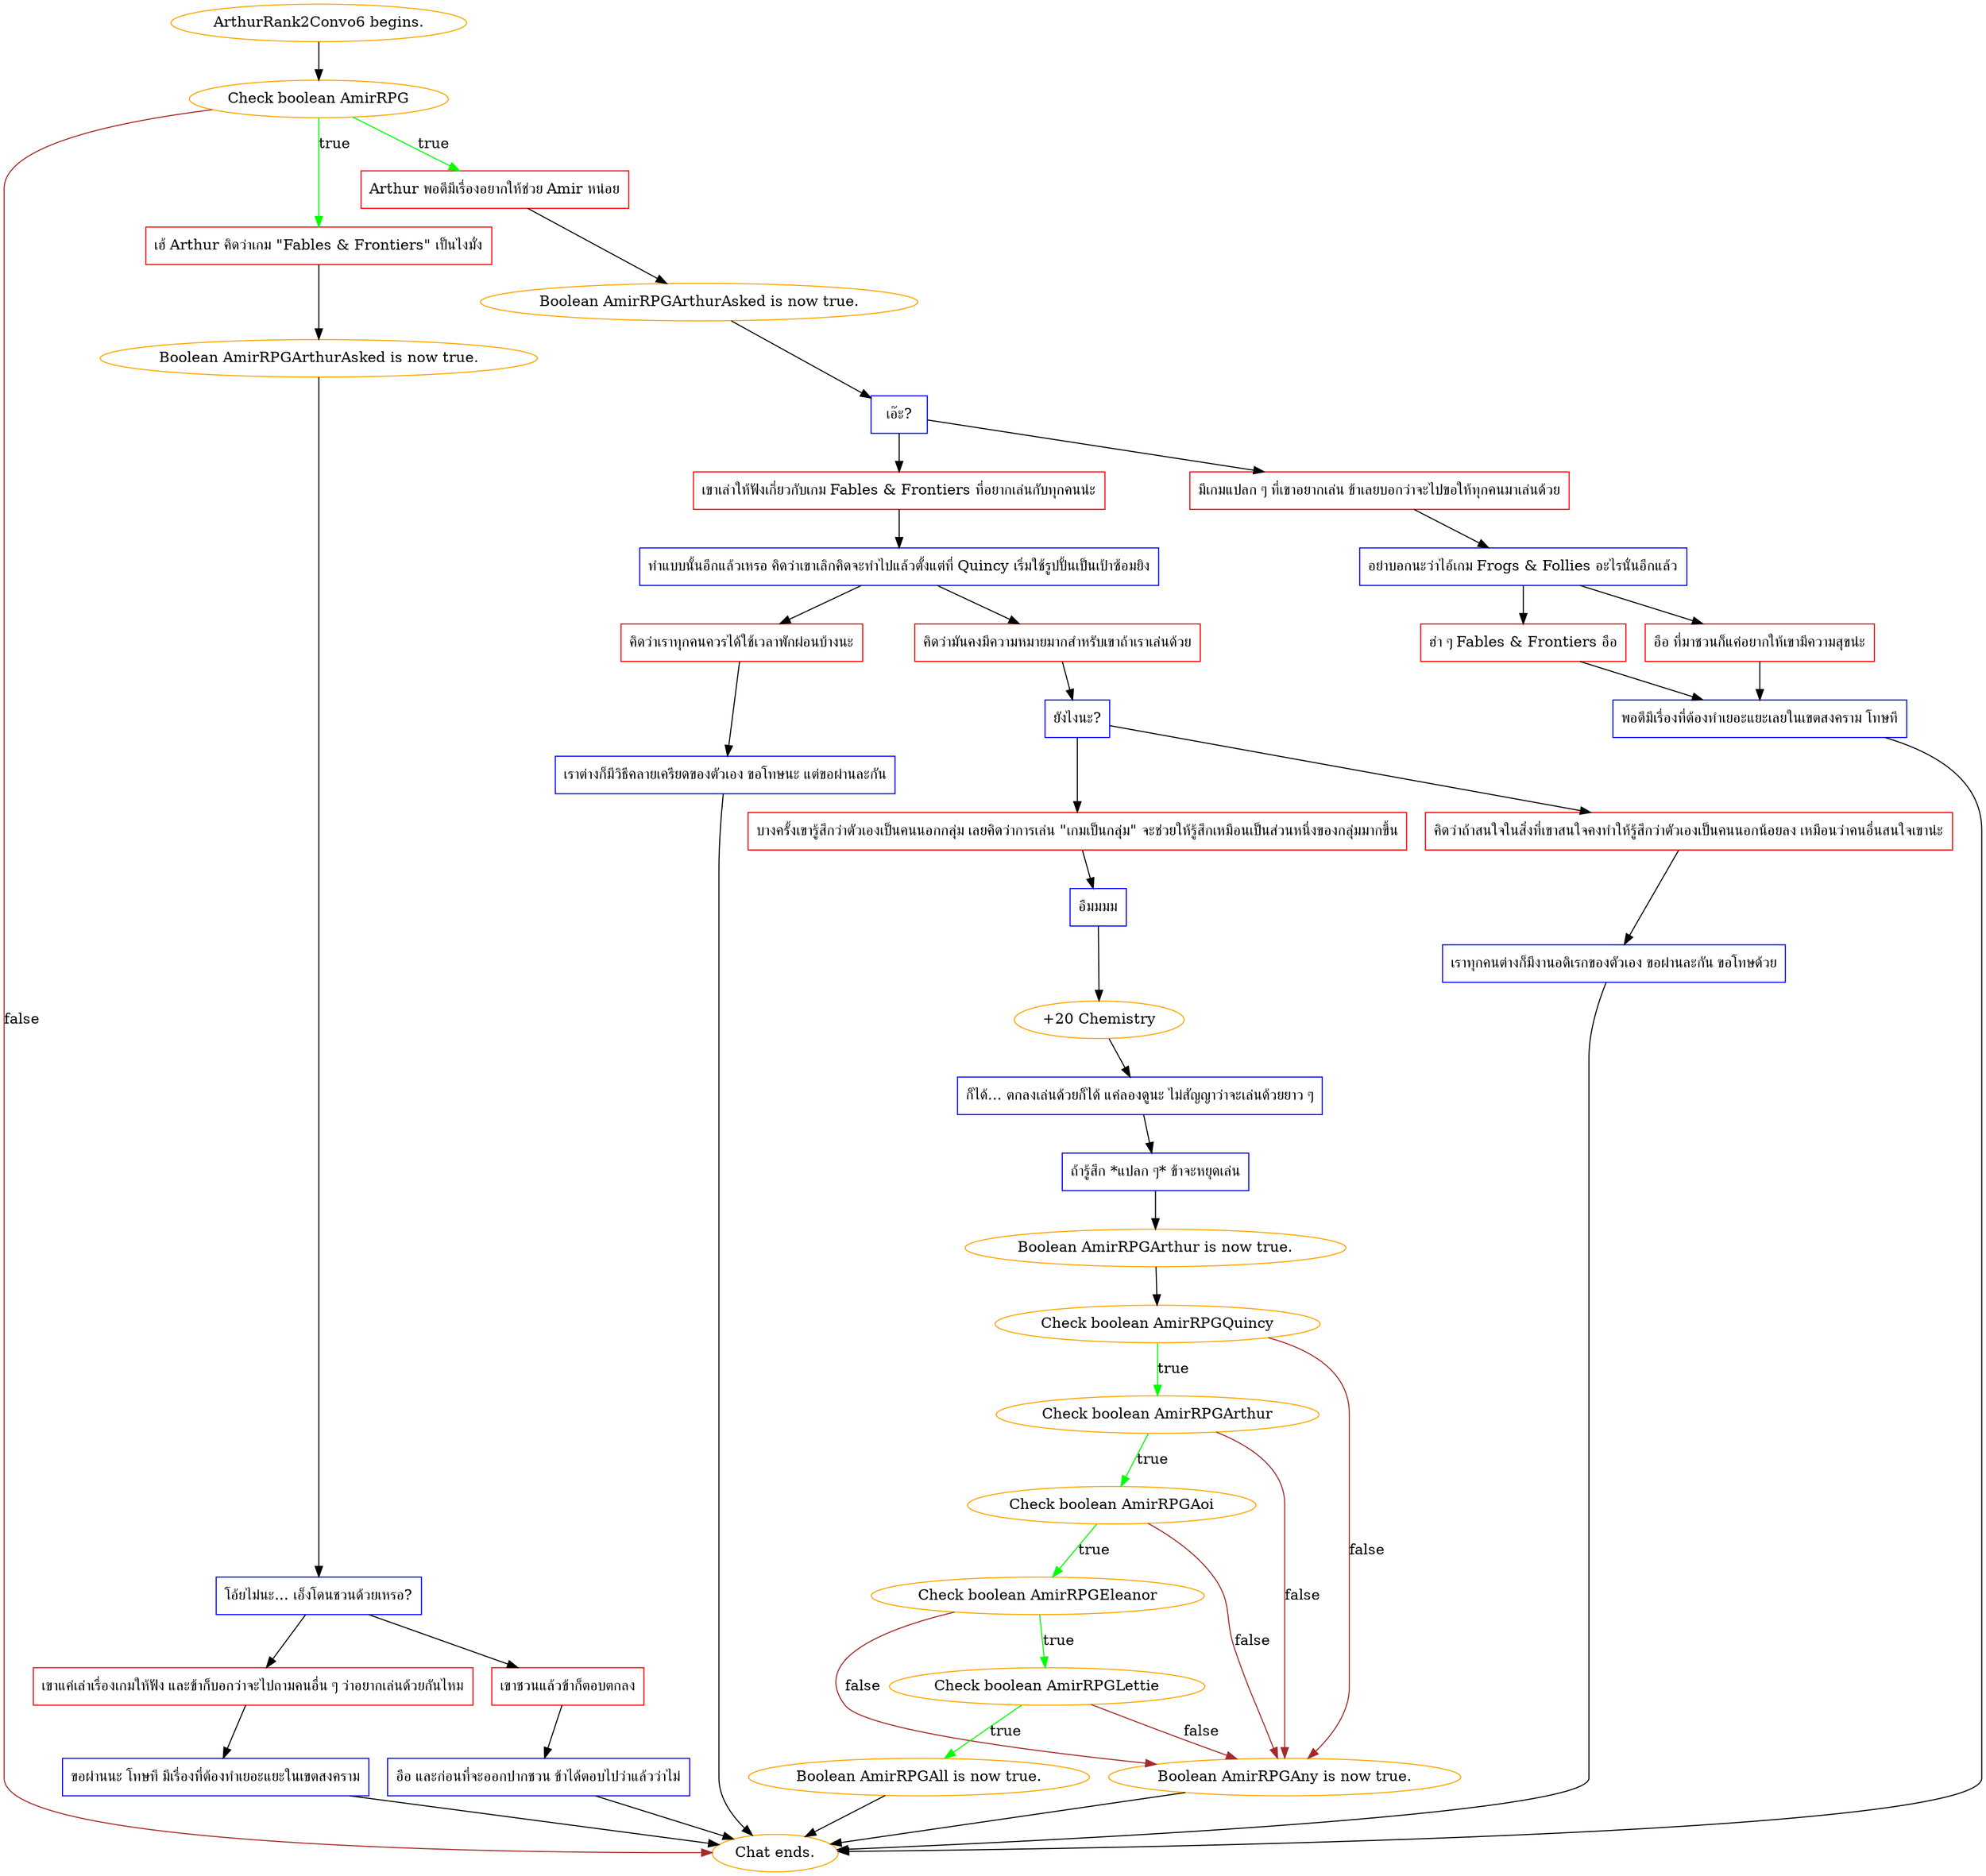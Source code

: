 digraph {
	"ArthurRank2Convo6 begins." [color=orange];
		"ArthurRank2Convo6 begins." -> j1855590608;
	j1855590608 [label="Check boolean AmirRPG",color=orange];
		j1855590608 -> j2678256182 [label=true,color=green];
		j1855590608 -> j3590936869 [label=true,color=green];
		j1855590608 -> "Chat ends." [label=false,color=brown];
	j2678256182 [label="เฮ้ Arthur คิดว่าเกม \"Fables & Frontiers\" เป็นไงมั่ง",shape=box,color=red];
		j2678256182 -> j2791022299;
	j3590936869 [label="Arthur พอดีมีเรื่องอยากให้ช่วย Amir หน่อย",shape=box,color=red];
		j3590936869 -> j4204589965;
	"Chat ends." [color=orange];
	j2791022299 [label="Boolean AmirRPGArthurAsked is now true.",color=orange];
		j2791022299 -> j2810718505;
	j4204589965 [label="Boolean AmirRPGArthurAsked is now true.",color=orange];
		j4204589965 -> j4064385592;
	j2810718505 [label="โอ้ยไม่นะ... เอ็งโดนชวนด้วยเหรอ?",shape=box,color=blue];
		j2810718505 -> j2843658480;
		j2810718505 -> j2343645781;
	j4064385592 [label="เอ๊ะ?",shape=box,color=blue];
		j4064385592 -> j3620081221;
		j4064385592 -> j418480308;
	j2843658480 [label="เขาชวนแล้วข้าก็ตอบตกลง",shape=box,color=red];
		j2843658480 -> j410062662;
	j2343645781 [label="เขาแค่เล่าเรื่องเกมให้ฟัง และข้าก็บอกว่าจะไปถามคนอื่น ๆ ว่าอยากเล่นด้วยกันไหม",shape=box,color=red];
		j2343645781 -> j2476073047;
	j3620081221 [label="เขาเล่าให้ฟังเกี่ยวกับเกม Fables & Frontiers ที่อยากเล่นกับทุกคนน่ะ",shape=box,color=red];
		j3620081221 -> j533492666;
	j418480308 [label="มีเกมแปลก ๆ ที่เขาอยากเล่น ข้าเลยบอกว่าจะไปขอให้ทุกคนมาเล่นด้วย",shape=box,color=red];
		j418480308 -> j2136864076;
	j410062662 [label="อือ และก่อนที่จะออกปากชวน ข้าได้ตอบไปว่าแล้วว่าไม่",shape=box,color=blue];
		j410062662 -> "Chat ends.";
	j2476073047 [label="ขอผ่านนะ โทษที มีเรื่องที่ต้องทำเยอะแยะในเขตสงคราม",shape=box,color=blue];
		j2476073047 -> "Chat ends.";
	j533492666 [label="ทำแบบนั้นอีกแล้วเหรอ คิดว่าเขาเลิกคิดจะทำไปแล้วตั้งแต่ที่ Quincy เริ่มใช้รูปปั้นเป็นเป้าซ้อมยิง",shape=box,color=blue];
		j533492666 -> j60622492;
		j533492666 -> j491666700;
	j2136864076 [label="อย่าบอกนะว่าไอ้เกม Frogs & Follies อะไรนั่นอีกแล้ว",shape=box,color=blue];
		j2136864076 -> j977925711;
		j2136864076 -> j2612300842;
	j60622492 [label="คิดว่าเราทุกคนควรได้ใช้เวลาพักผ่อนบ้างนะ",shape=box,color=red];
		j60622492 -> j107909617;
	j491666700 [label="คิดว่ามันคงมีความหมายมากสำหรับเขาถ้าเราเล่นด้วย",shape=box,color=red];
		j491666700 -> j3094203146;
	j977925711 [label="ฮ่า ๆ Fables & Frontiers อือ",shape=box,color=red];
		j977925711 -> j575692814;
	j2612300842 [label="อือ ที่มาชวนก็แค่อยากให้เขามีความสุขน่ะ",shape=box,color=red];
		j2612300842 -> j575692814;
	j107909617 [label="เราต่างก็มีวิธีคลายเครียดของตัวเอง ขอโทษนะ แต่ขอผ่านละกัน",shape=box,color=blue];
		j107909617 -> "Chat ends.";
	j3094203146 [label="ยังไงนะ?",shape=box,color=blue];
		j3094203146 -> j1943413868;
		j3094203146 -> j795025720;
	j575692814 [label="พอดีมีเรื่องที่ต้องทำเยอะแยะเลยในเขตสงคราม โทษที",shape=box,color=blue];
		j575692814 -> "Chat ends.";
	j1943413868 [label="บางครั้งเขารู้สึกว่าตัวเองเป็นคนนอกกลุ่ม เลยคิดว่าการเล่น \"เกมเป็นกลุ่ม\" จะช่วยให้รู้สึกเหมือนเป็นส่วนหนึ่งของกลุ่มมากขึ้น",shape=box,color=red];
		j1943413868 -> j2750174207;
	j795025720 [label="คิดว่าถ้าสนใจในสิ่งที่เขาสนใจคงทำให้รู้สึกว่าตัวเองเป็นคนนอกน้อยลง เหมือนว่าคนอื่นสนใจเขาน่ะ",shape=box,color=red];
		j795025720 -> j1210255015;
	j2750174207 [label="อืมมมม",shape=box,color=blue];
		j2750174207 -> j3044965976;
	j1210255015 [label="เราทุกคนต่างก็มีงานอดิเรกของตัวเอง ขอผ่านละกัน ขอโทษด้วย",shape=box,color=blue];
		j1210255015 -> "Chat ends.";
	j3044965976 [label="+20 Chemistry",color=orange];
		j3044965976 -> j3846467561;
	j3846467561 [label="ก็ได้... ตกลงเล่นด้วยก็ได้ แค่ลองดูนะ ไม่สัญญาว่าจะเล่นด้วยยาว ๆ",shape=box,color=blue];
		j3846467561 -> j2452150648;
	j2452150648 [label="ถ้ารู้สึก *แปลก ๆ* ข้าจะหยุดเล่น",shape=box,color=blue];
		j2452150648 -> j2752900129;
	j2752900129 [label="Boolean AmirRPGArthur is now true.",color=orange];
		j2752900129 -> j2587658351;
	j2587658351 [label="Check boolean AmirRPGQuincy",color=orange];
		j2587658351 -> j4272770091 [label=true,color=green];
		j2587658351 -> j1992773596 [label=false,color=brown];
	j4272770091 [label="Check boolean AmirRPGArthur",color=orange];
		j4272770091 -> j36500747 [label=true,color=green];
		j4272770091 -> j1992773596 [label=false,color=brown];
	j1992773596 [label="Boolean AmirRPGAny is now true.",color=orange];
		j1992773596 -> "Chat ends.";
	j36500747 [label="Check boolean AmirRPGAoi",color=orange];
		j36500747 -> j1856519486 [label=true,color=green];
		j36500747 -> j1992773596 [label=false,color=brown];
	j1856519486 [label="Check boolean AmirRPGEleanor",color=orange];
		j1856519486 -> j3730204203 [label=true,color=green];
		j1856519486 -> j1992773596 [label=false,color=brown];
	j3730204203 [label="Check boolean AmirRPGLettie",color=orange];
		j3730204203 -> j2677000302 [label=true,color=green];
		j3730204203 -> j1992773596 [label=false,color=brown];
	j2677000302 [label="Boolean AmirRPGAll is now true.",color=orange];
		j2677000302 -> "Chat ends.";
}